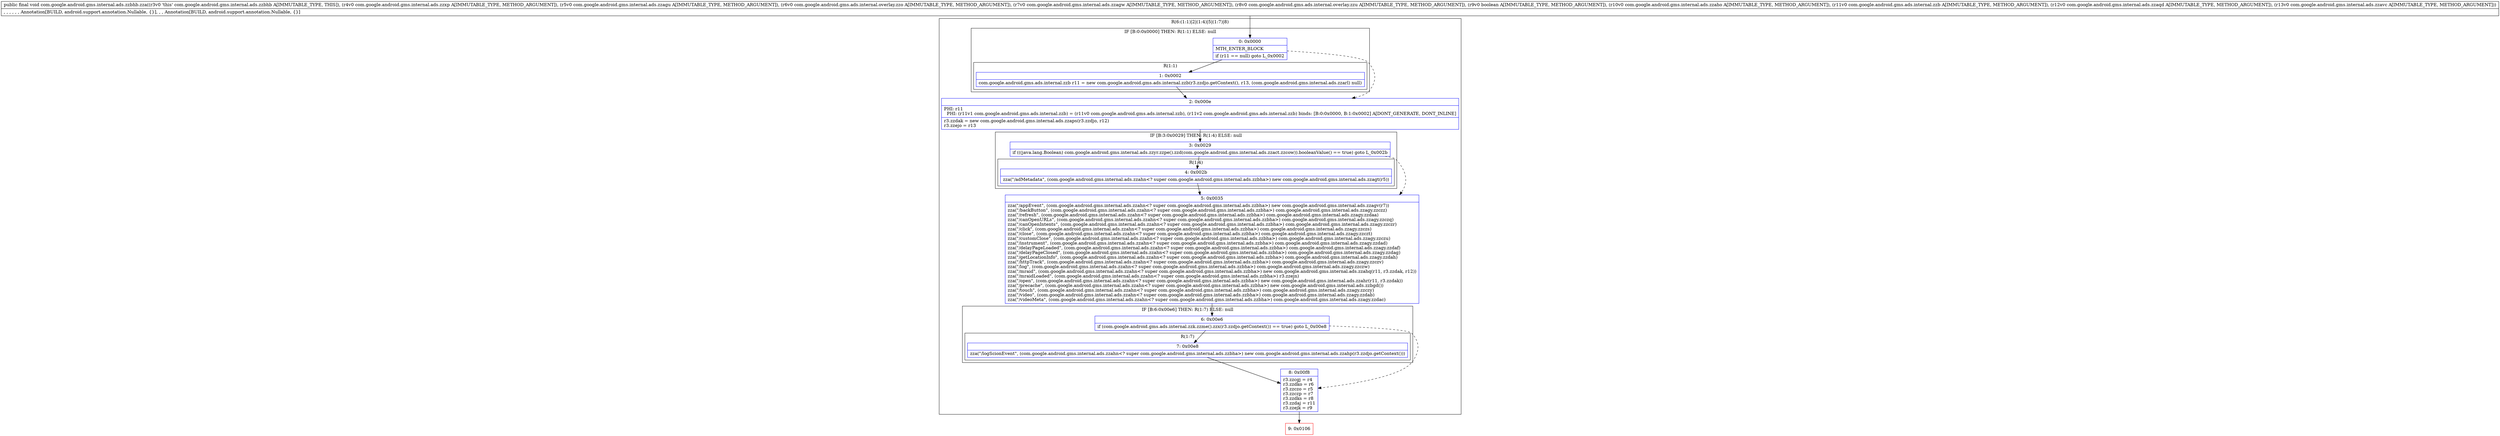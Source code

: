 digraph "CFG forcom.google.android.gms.internal.ads.zzbhb.zza(Lcom\/google\/android\/gms\/internal\/ads\/zzxp;Lcom\/google\/android\/gms\/internal\/ads\/zzagu;Lcom\/google\/android\/gms\/ads\/internal\/overlay\/zzo;Lcom\/google\/android\/gms\/internal\/ads\/zzagw;Lcom\/google\/android\/gms\/ads\/internal\/overlay\/zzu;ZLcom\/google\/android\/gms\/internal\/ads\/zzaho;Lcom\/google\/android\/gms\/ads\/internal\/zzb;Lcom\/google\/android\/gms\/internal\/ads\/zzaqd;Lcom\/google\/android\/gms\/internal\/ads\/zzavc;)V" {
subgraph cluster_Region_2107915909 {
label = "R(6:(1:1)|2|(1:4)|5|(1:7)|8)";
node [shape=record,color=blue];
subgraph cluster_IfRegion_1239929412 {
label = "IF [B:0:0x0000] THEN: R(1:1) ELSE: null";
node [shape=record,color=blue];
Node_0 [shape=record,label="{0\:\ 0x0000|MTH_ENTER_BLOCK\l|if (r11 == null) goto L_0x0002\l}"];
subgraph cluster_Region_1704789676 {
label = "R(1:1)";
node [shape=record,color=blue];
Node_1 [shape=record,label="{1\:\ 0x0002|com.google.android.gms.ads.internal.zzb r11 = new com.google.android.gms.ads.internal.zzb(r3.zzdjo.getContext(), r13, (com.google.android.gms.internal.ads.zzarl) null)\l}"];
}
}
Node_2 [shape=record,label="{2\:\ 0x000e|PHI: r11 \l  PHI: (r11v1 com.google.android.gms.ads.internal.zzb) = (r11v0 com.google.android.gms.ads.internal.zzb), (r11v2 com.google.android.gms.ads.internal.zzb) binds: [B:0:0x0000, B:1:0x0002] A[DONT_GENERATE, DONT_INLINE]\l|r3.zzdak = new com.google.android.gms.internal.ads.zzaps(r3.zzdjo, r12)\lr3.zzejo = r13\l}"];
subgraph cluster_IfRegion_1421356843 {
label = "IF [B:3:0x0029] THEN: R(1:4) ELSE: null";
node [shape=record,color=blue];
Node_3 [shape=record,label="{3\:\ 0x0029|if (((java.lang.Boolean) com.google.android.gms.internal.ads.zzyr.zzpe().zzd(com.google.android.gms.internal.ads.zzact.zzcow)).booleanValue() == true) goto L_0x002b\l}"];
subgraph cluster_Region_137650991 {
label = "R(1:4)";
node [shape=record,color=blue];
Node_4 [shape=record,label="{4\:\ 0x002b|zza(\"\/adMetadata\", (com.google.android.gms.internal.ads.zzahn\<? super com.google.android.gms.internal.ads.zzbha\>) new com.google.android.gms.internal.ads.zzagt(r5))\l}"];
}
}
Node_5 [shape=record,label="{5\:\ 0x0035|zza(\"\/appEvent\", (com.google.android.gms.internal.ads.zzahn\<? super com.google.android.gms.internal.ads.zzbha\>) new com.google.android.gms.internal.ads.zzagv(r7))\lzza(\"\/backButton\", (com.google.android.gms.internal.ads.zzahn\<? super com.google.android.gms.internal.ads.zzbha\>) com.google.android.gms.internal.ads.zzagy.zzczz)\lzza(\"\/refresh\", (com.google.android.gms.internal.ads.zzahn\<? super com.google.android.gms.internal.ads.zzbha\>) com.google.android.gms.internal.ads.zzagy.zzdaa)\lzza(\"\/canOpenURLs\", (com.google.android.gms.internal.ads.zzahn\<? super com.google.android.gms.internal.ads.zzbha\>) com.google.android.gms.internal.ads.zzagy.zzczq)\lzza(\"\/canOpenIntents\", (com.google.android.gms.internal.ads.zzahn\<? super com.google.android.gms.internal.ads.zzbha\>) com.google.android.gms.internal.ads.zzagy.zzczr)\lzza(\"\/click\", (com.google.android.gms.internal.ads.zzahn\<? super com.google.android.gms.internal.ads.zzbha\>) com.google.android.gms.internal.ads.zzagy.zzczs)\lzza(\"\/close\", (com.google.android.gms.internal.ads.zzahn\<? super com.google.android.gms.internal.ads.zzbha\>) com.google.android.gms.internal.ads.zzagy.zzczt)\lzza(\"\/customClose\", (com.google.android.gms.internal.ads.zzahn\<? super com.google.android.gms.internal.ads.zzbha\>) com.google.android.gms.internal.ads.zzagy.zzczu)\lzza(\"\/instrument\", (com.google.android.gms.internal.ads.zzahn\<? super com.google.android.gms.internal.ads.zzbha\>) com.google.android.gms.internal.ads.zzagy.zzdad)\lzza(\"\/delayPageLoaded\", (com.google.android.gms.internal.ads.zzahn\<? super com.google.android.gms.internal.ads.zzbha\>) com.google.android.gms.internal.ads.zzagy.zzdaf)\lzza(\"\/delayPageClosed\", (com.google.android.gms.internal.ads.zzahn\<? super com.google.android.gms.internal.ads.zzbha\>) com.google.android.gms.internal.ads.zzagy.zzdag)\lzza(\"\/getLocationInfo\", (com.google.android.gms.internal.ads.zzahn\<? super com.google.android.gms.internal.ads.zzbha\>) com.google.android.gms.internal.ads.zzagy.zzdah)\lzza(\"\/httpTrack\", (com.google.android.gms.internal.ads.zzahn\<? super com.google.android.gms.internal.ads.zzbha\>) com.google.android.gms.internal.ads.zzagy.zzczv)\lzza(\"\/log\", (com.google.android.gms.internal.ads.zzahn\<? super com.google.android.gms.internal.ads.zzbha\>) com.google.android.gms.internal.ads.zzagy.zzczw)\lzza(\"\/mraid\", (com.google.android.gms.internal.ads.zzahn\<? super com.google.android.gms.internal.ads.zzbha\>) new com.google.android.gms.internal.ads.zzahq(r11, r3.zzdak, r12))\lzza(\"\/mraidLoaded\", (com.google.android.gms.internal.ads.zzahn\<? super com.google.android.gms.internal.ads.zzbha\>) r3.zzejn)\lzza(\"\/open\", (com.google.android.gms.internal.ads.zzahn\<? super com.google.android.gms.internal.ads.zzbha\>) new com.google.android.gms.internal.ads.zzahr(r11, r3.zzdak))\lzza(\"\/precache\", (com.google.android.gms.internal.ads.zzahn\<? super com.google.android.gms.internal.ads.zzbha\>) new com.google.android.gms.internal.ads.zzbgd())\lzza(\"\/touch\", (com.google.android.gms.internal.ads.zzahn\<? super com.google.android.gms.internal.ads.zzbha\>) com.google.android.gms.internal.ads.zzagy.zzczy)\lzza(\"\/video\", (com.google.android.gms.internal.ads.zzahn\<? super com.google.android.gms.internal.ads.zzbha\>) com.google.android.gms.internal.ads.zzagy.zzdab)\lzza(\"\/videoMeta\", (com.google.android.gms.internal.ads.zzahn\<? super com.google.android.gms.internal.ads.zzbha\>) com.google.android.gms.internal.ads.zzagy.zzdac)\l}"];
subgraph cluster_IfRegion_2134308255 {
label = "IF [B:6:0x00e6] THEN: R(1:7) ELSE: null";
node [shape=record,color=blue];
Node_6 [shape=record,label="{6\:\ 0x00e6|if (com.google.android.gms.ads.internal.zzk.zzme().zzx(r3.zzdjo.getContext()) == true) goto L_0x00e8\l}"];
subgraph cluster_Region_1913857203 {
label = "R(1:7)";
node [shape=record,color=blue];
Node_7 [shape=record,label="{7\:\ 0x00e8|zza(\"\/logScionEvent\", (com.google.android.gms.internal.ads.zzahn\<? super com.google.android.gms.internal.ads.zzbha\>) new com.google.android.gms.internal.ads.zzahp(r3.zzdjo.getContext()))\l}"];
}
}
Node_8 [shape=record,label="{8\:\ 0x00f8|r3.zzcgj = r4\lr3.zzdko = r6\lr3.zzczo = r5\lr3.zzczp = r7\lr3.zzdks = r8\lr3.zzdaj = r11\lr3.zzejk = r9\l}"];
}
Node_9 [shape=record,color=red,label="{9\:\ 0x0106}"];
MethodNode[shape=record,label="{public final void com.google.android.gms.internal.ads.zzbhb.zza((r3v0 'this' com.google.android.gms.internal.ads.zzbhb A[IMMUTABLE_TYPE, THIS]), (r4v0 com.google.android.gms.internal.ads.zzxp A[IMMUTABLE_TYPE, METHOD_ARGUMENT]), (r5v0 com.google.android.gms.internal.ads.zzagu A[IMMUTABLE_TYPE, METHOD_ARGUMENT]), (r6v0 com.google.android.gms.ads.internal.overlay.zzo A[IMMUTABLE_TYPE, METHOD_ARGUMENT]), (r7v0 com.google.android.gms.internal.ads.zzagw A[IMMUTABLE_TYPE, METHOD_ARGUMENT]), (r8v0 com.google.android.gms.ads.internal.overlay.zzu A[IMMUTABLE_TYPE, METHOD_ARGUMENT]), (r9v0 boolean A[IMMUTABLE_TYPE, METHOD_ARGUMENT]), (r10v0 com.google.android.gms.internal.ads.zzaho A[IMMUTABLE_TYPE, METHOD_ARGUMENT]), (r11v0 com.google.android.gms.ads.internal.zzb A[IMMUTABLE_TYPE, METHOD_ARGUMENT]), (r12v0 com.google.android.gms.internal.ads.zzaqd A[IMMUTABLE_TYPE, METHOD_ARGUMENT]), (r13v0 com.google.android.gms.internal.ads.zzavc A[IMMUTABLE_TYPE, METHOD_ARGUMENT]))  | , , , , , , Annotation[BUILD, android.support.annotation.Nullable, \{\}], , , Annotation[BUILD, android.support.annotation.Nullable, \{\}]\l}"];
MethodNode -> Node_0;
Node_0 -> Node_1;
Node_0 -> Node_2[style=dashed];
Node_1 -> Node_2;
Node_2 -> Node_3;
Node_3 -> Node_4;
Node_3 -> Node_5[style=dashed];
Node_4 -> Node_5;
Node_5 -> Node_6;
Node_6 -> Node_7;
Node_6 -> Node_8[style=dashed];
Node_7 -> Node_8;
Node_8 -> Node_9;
}

